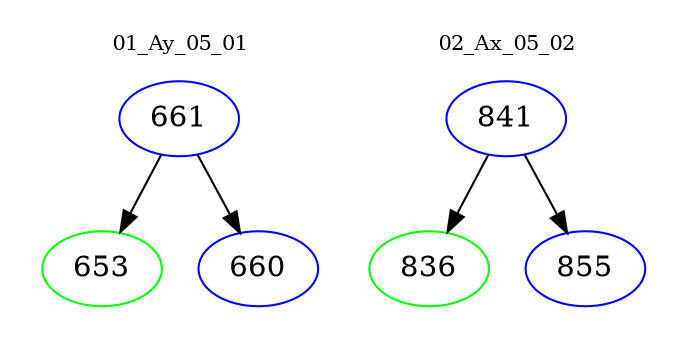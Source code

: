digraph{
subgraph cluster_0 {
color = white
label = "01_Ay_05_01";
fontsize=10;
T0_661 [label="661", color="blue"]
T0_661 -> T0_653 [color="black"]
T0_653 [label="653", color="green"]
T0_661 -> T0_660 [color="black"]
T0_660 [label="660", color="blue"]
}
subgraph cluster_1 {
color = white
label = "02_Ax_05_02";
fontsize=10;
T1_841 [label="841", color="blue"]
T1_841 -> T1_836 [color="black"]
T1_836 [label="836", color="green"]
T1_841 -> T1_855 [color="black"]
T1_855 [label="855", color="blue"]
}
}
